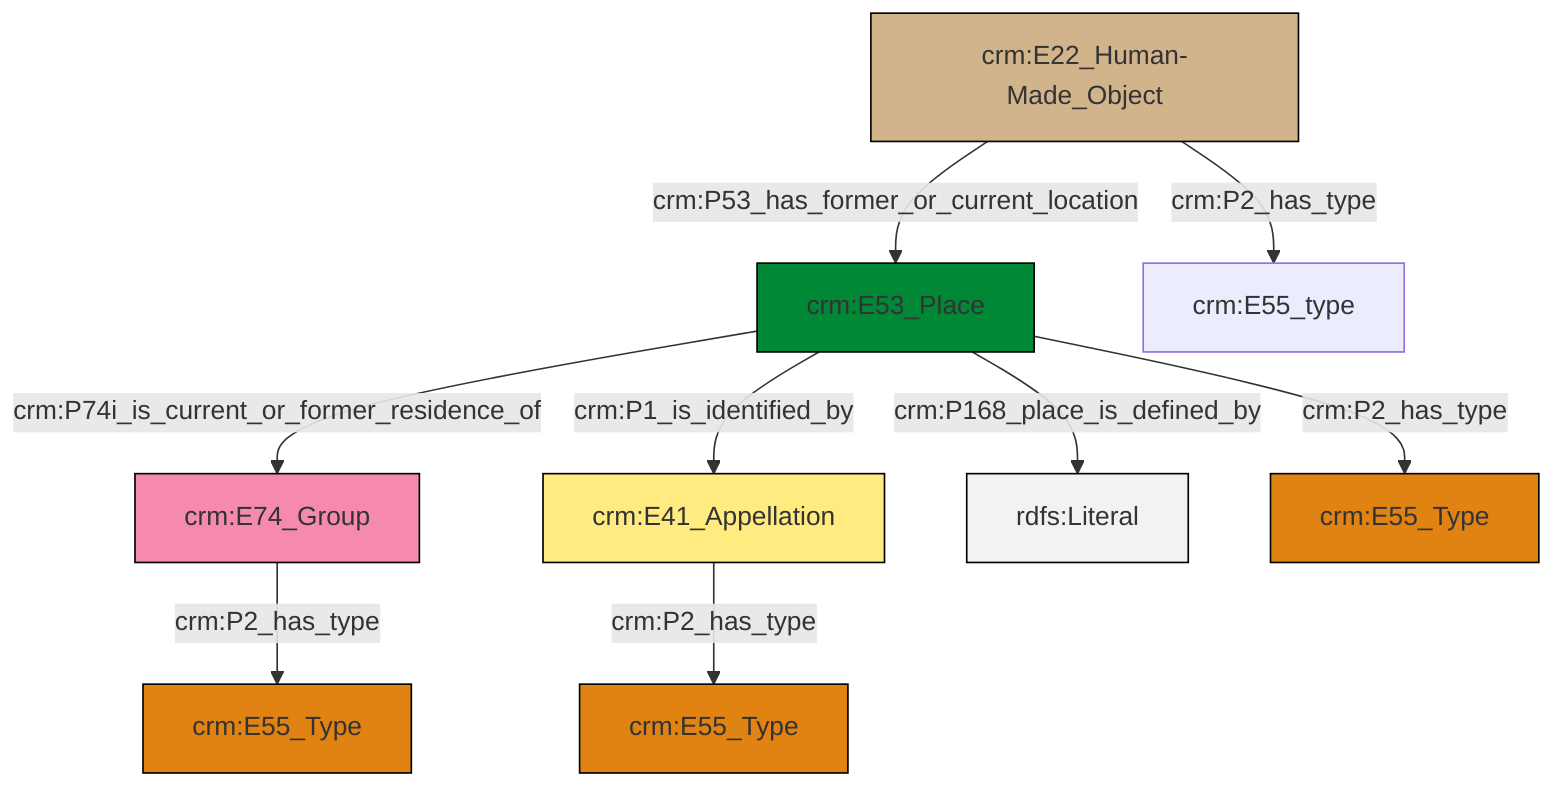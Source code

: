 graph TD
classDef Literal fill:#f2f2f2,stroke:#000000;
classDef CRM_Entity fill:#FFFFFF,stroke:#000000;
classDef Temporal_Entity fill:#00C9E6, stroke:#000000;
classDef Type fill:#E18312, stroke:#000000;
classDef Time-Span fill:#2C9C91, stroke:#000000;
classDef Appellation fill:#FFEB7F, stroke:#000000;
classDef Place fill:#008836, stroke:#000000;
classDef Persistent_Item fill:#B266B2, stroke:#000000;
classDef Conceptual_Object fill:#FFD700, stroke:#000000;
classDef Physical_Thing fill:#D2B48C, stroke:#000000;
classDef Actor fill:#f58aad, stroke:#000000;
classDef PC_Classes fill:#4ce600, stroke:#000000;
classDef Multi fill:#cccccc,stroke:#000000;

0["crm:E74_Group"]:::Actor -->|crm:P2_has_type| 1["crm:E55_Type"]:::Type
2["crm:E41_Appellation"]:::Appellation -->|crm:P2_has_type| 3["crm:E55_Type"]:::Type
6["crm:E53_Place"]:::Place -->|crm:P168_place_is_defined_by| 7[rdfs:Literal]:::Literal
6["crm:E53_Place"]:::Place -->|crm:P74i_is_current_or_former_residence_of| 0["crm:E74_Group"]:::Actor
4["crm:E22_Human-Made_Object"]:::Physical_Thing -->|crm:P53_has_former_or_current_location| 6["crm:E53_Place"]:::Place
4["crm:E22_Human-Made_Object"]:::Physical_Thing -->|crm:P2_has_type| 14["crm:E55_type"]:::Default
6["crm:E53_Place"]:::Place -->|crm:P2_has_type| 12["crm:E55_Type"]:::Type
6["crm:E53_Place"]:::Place -->|crm:P1_is_identified_by| 2["crm:E41_Appellation"]:::Appellation